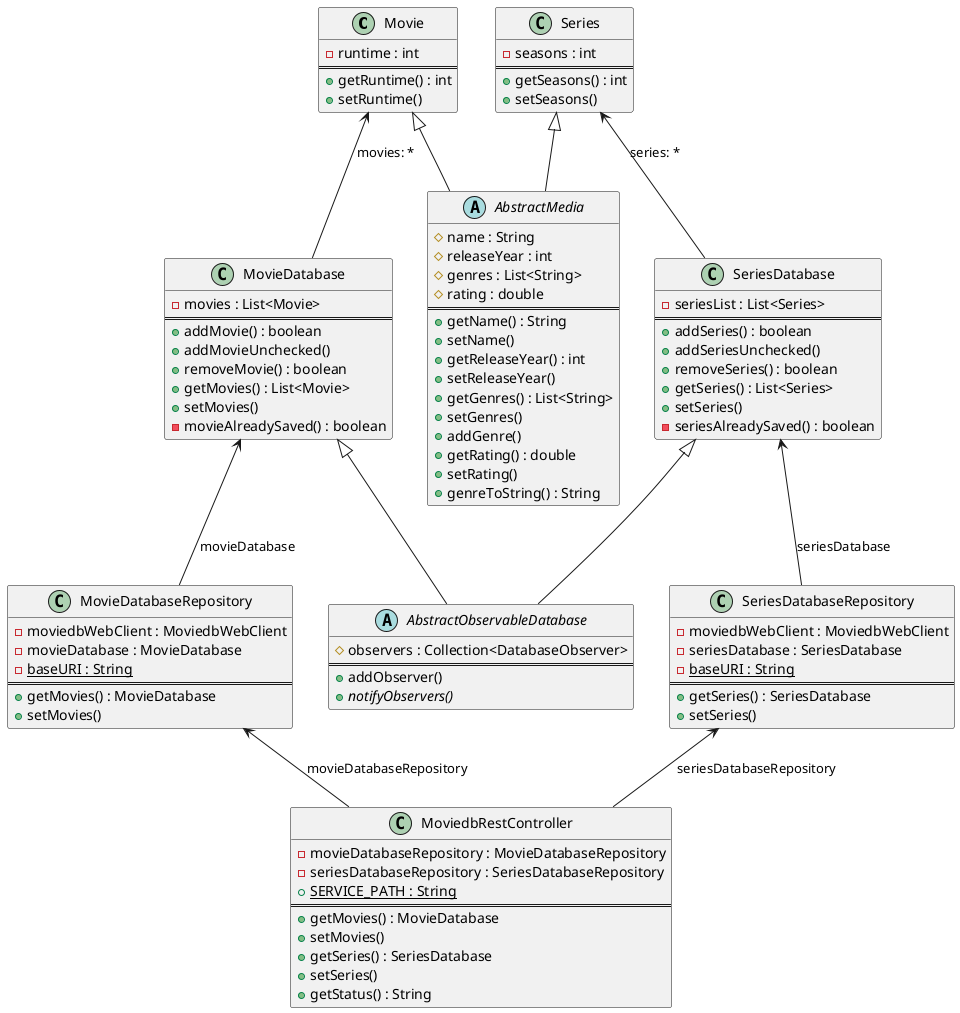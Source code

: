 @@startuml class-diagram

class Movie
{
    -runtime : int
    ==
    +getRuntime() : int
    +setRuntime()
}

class MovieDatabase
{
    -movies : List<Movie> 
    ==
    +addMovie() : boolean
    +addMovieUnchecked()
    +removeMovie() : boolean
    +getMovies() : List<Movie>
    +setMovies()
    -movieAlreadySaved() : boolean
}

Movie <-- MovieDatabase: movies: *

abstract class AbstractMedia 
{
    #name : String
    #releaseYear : int
    #genres : List<String>
    #rating : double
    ==
    +getName() : String
    +setName()
    +getReleaseYear() : int
    +setReleaseYear()
    +getGenres() : List<String>
    +setGenres()
    +addGenre()
    +getRating() : double
    +setRating()
    +genreToString() : String
}

Movie <|-- AbstractMedia
Series <|-- AbstractMedia

abstract class AbstractObservableDatabase 
{
    #observers : Collection<DatabaseObserver>
    ==
    +addObserver()
    +{abstract} notifyObservers()
}

MovieDatabase <|-- AbstractObservableDatabase 
SeriesDatabase <|-- AbstractObservableDatabase 

class Series
{
    -seasons : int
    ==
    +getSeasons() : int
    +setSeasons()
}
class SeriesDatabase
{
    -seriesList : List<Series> 
    ==
    +addSeries() : boolean
    +addSeriesUnchecked()
    +removeSeries() : boolean
    +getSeries() : List<Series>
    +setSeries()
    -seriesAlreadySaved() : boolean
}

Series <-- SeriesDatabase: series: *

class MovieDatabaseRepository
{
    -moviedbWebClient : MoviedbWebClient
    -movieDatabase : MovieDatabase
    -{static} baseURI : String
    ==
    +getMovies() : MovieDatabase
    +setMovies()
}

class SeriesDatabaseRepository
{
    -moviedbWebClient : MoviedbWebClient
    -seriesDatabase : SeriesDatabase
    -{static} baseURI : String
    ==
    +getSeries() : SeriesDatabase
    +setSeries()
}

class MoviedbRestController
{
    -movieDatabaseRepository : MovieDatabaseRepository
    -seriesDatabaseRepository : SeriesDatabaseRepository
    +{static} SERVICE_PATH : String
    ==
    +getMovies() : MovieDatabase
    +setMovies()
    +getSeries() : SeriesDatabase
    +setSeries()
    +getStatus() : String
}

MovieDatabase <-- MovieDatabaseRepository: movieDatabase
SeriesDatabase <-- SeriesDatabaseRepository: seriesDatabase

MovieDatabaseRepository <-- MoviedbRestController: movieDatabaseRepository
SeriesDatabaseRepository <-- MoviedbRestController: seriesDatabaseRepository

@@enduml